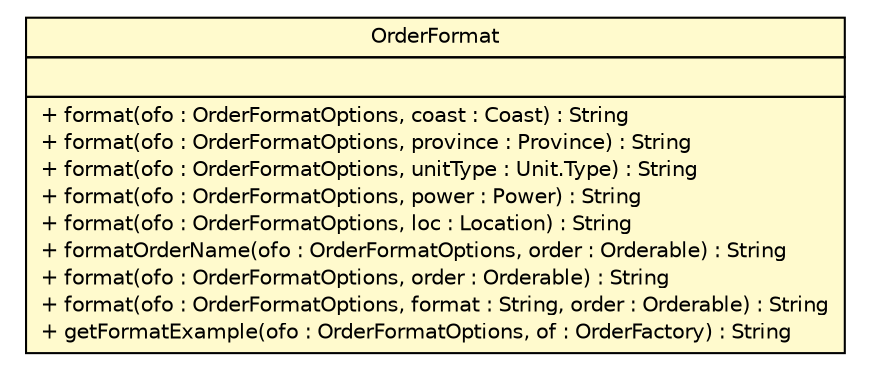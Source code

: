 #!/usr/local/bin/dot
#
# Class diagram 
# Generated by UMLGraph version 5.2 (http://www.umlgraph.org/)
#

digraph G {
	edge [fontname="Helvetica",fontsize=10,labelfontname="Helvetica",labelfontsize=10];
	node [fontname="Helvetica",fontsize=10,shape=plaintext];
	nodesep=0.25;
	ranksep=0.5;
	// dip.order.OrderFormat
	c2734 [label=<<table title="dip.order.OrderFormat" border="0" cellborder="1" cellspacing="0" cellpadding="2" port="p" bgcolor="lemonChiffon" href="./OrderFormat.html">
		<tr><td><table border="0" cellspacing="0" cellpadding="1">
<tr><td align="center" balign="center"> OrderFormat </td></tr>
		</table></td></tr>
		<tr><td><table border="0" cellspacing="0" cellpadding="1">
<tr><td align="left" balign="left">  </td></tr>
		</table></td></tr>
		<tr><td><table border="0" cellspacing="0" cellpadding="1">
<tr><td align="left" balign="left"> + format(ofo : OrderFormatOptions, coast : Coast) : String </td></tr>
<tr><td align="left" balign="left"> + format(ofo : OrderFormatOptions, province : Province) : String </td></tr>
<tr><td align="left" balign="left"> + format(ofo : OrderFormatOptions, unitType : Unit.Type) : String </td></tr>
<tr><td align="left" balign="left"> + format(ofo : OrderFormatOptions, power : Power) : String </td></tr>
<tr><td align="left" balign="left"> + format(ofo : OrderFormatOptions, loc : Location) : String </td></tr>
<tr><td align="left" balign="left"> + formatOrderName(ofo : OrderFormatOptions, order : Orderable) : String </td></tr>
<tr><td align="left" balign="left"> + format(ofo : OrderFormatOptions, order : Orderable) : String </td></tr>
<tr><td align="left" balign="left"> + format(ofo : OrderFormatOptions, format : String, order : Orderable) : String </td></tr>
<tr><td align="left" balign="left"> + getFormatExample(ofo : OrderFormatOptions, of : OrderFactory) : String </td></tr>
		</table></td></tr>
		</table>>, fontname="Helvetica", fontcolor="black", fontsize=10.0];
}

